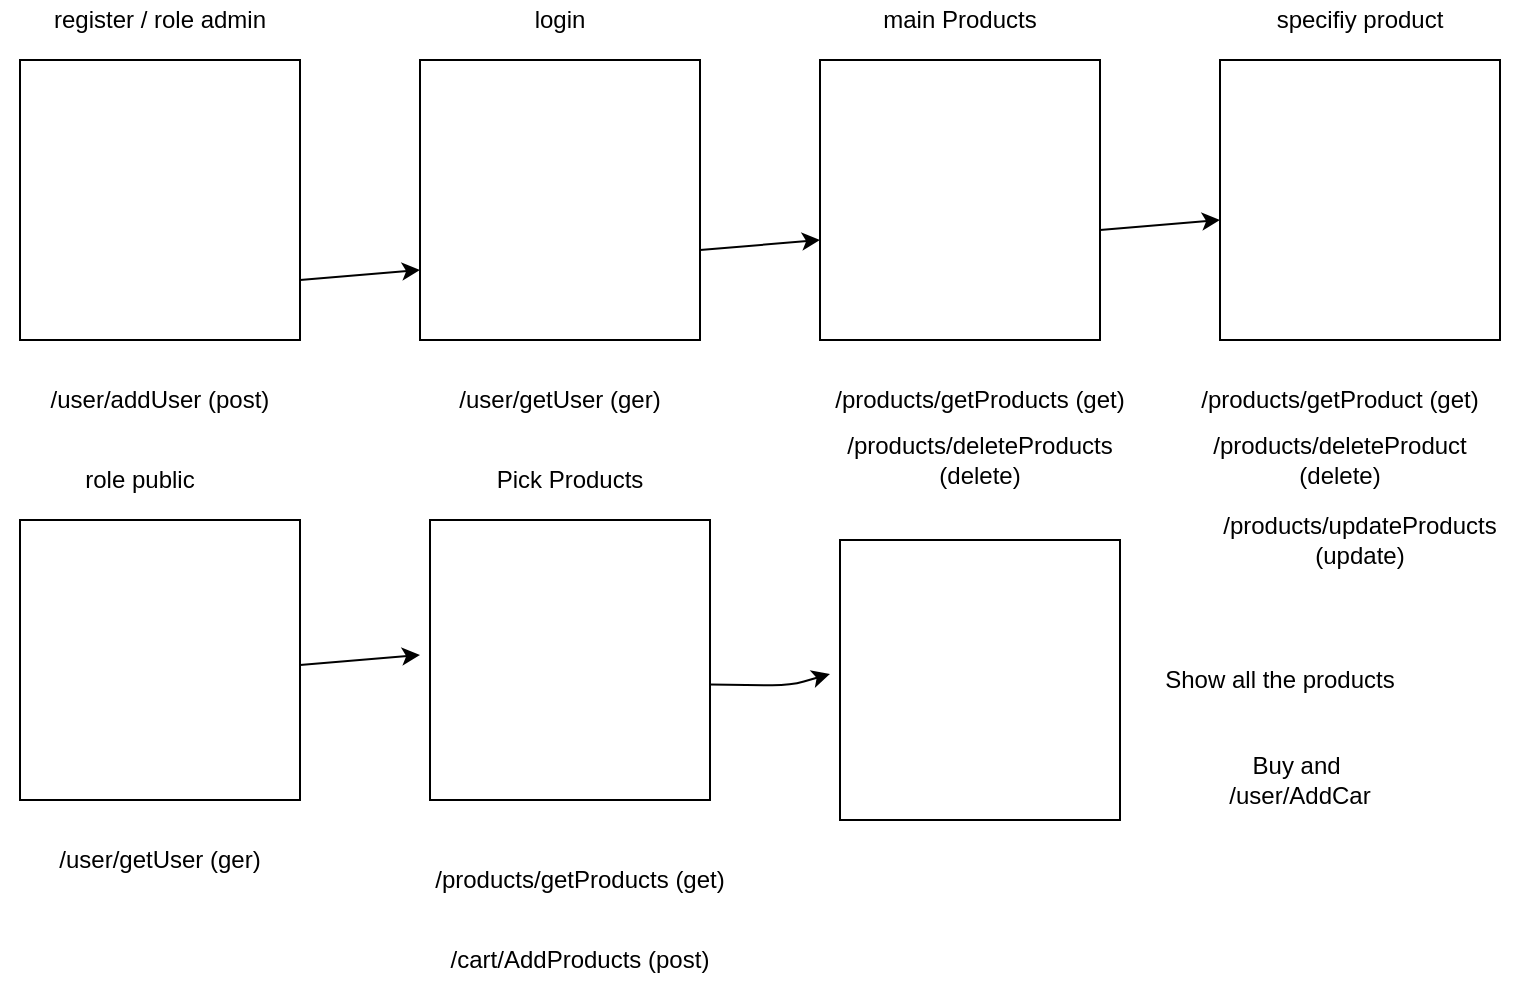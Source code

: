 <mxfile>
    <diagram id="FMHxScqte2jsopdCHD67" name="Page-1">
        <mxGraphModel dx="1168" dy="526" grid="1" gridSize="10" guides="1" tooltips="1" connect="1" arrows="1" fold="1" page="1" pageScale="1" pageWidth="850" pageHeight="1100" math="0" shadow="0">
            <root>
                <mxCell id="0"/>
                <mxCell id="1" parent="0"/>
                <mxCell id="2" value="" style="whiteSpace=wrap;html=1;aspect=fixed;" vertex="1" parent="1">
                    <mxGeometry x="80" y="80" width="140" height="140" as="geometry"/>
                </mxCell>
                <mxCell id="3" value="" style="whiteSpace=wrap;html=1;aspect=fixed;" vertex="1" parent="1">
                    <mxGeometry x="280" y="80" width="140" height="140" as="geometry"/>
                </mxCell>
                <mxCell id="5" value="register / role admin" style="text;html=1;strokeColor=none;fillColor=none;align=center;verticalAlign=middle;whiteSpace=wrap;rounded=0;" vertex="1" parent="1">
                    <mxGeometry x="80" y="50" width="140" height="20" as="geometry"/>
                </mxCell>
                <mxCell id="6" value="login" style="text;html=1;strokeColor=none;fillColor=none;align=center;verticalAlign=middle;whiteSpace=wrap;rounded=0;" vertex="1" parent="1">
                    <mxGeometry x="280" y="50" width="140" height="20" as="geometry"/>
                </mxCell>
                <mxCell id="7" value="/user/addUser (post)" style="text;html=1;strokeColor=none;fillColor=none;align=center;verticalAlign=middle;whiteSpace=wrap;rounded=0;" vertex="1" parent="1">
                    <mxGeometry x="80" y="240" width="140" height="20" as="geometry"/>
                </mxCell>
                <mxCell id="8" value="/user/getUser (ger)" style="text;html=1;strokeColor=none;fillColor=none;align=center;verticalAlign=middle;whiteSpace=wrap;rounded=0;" vertex="1" parent="1">
                    <mxGeometry x="280" y="240" width="140" height="20" as="geometry"/>
                </mxCell>
                <mxCell id="10" value="" style="endArrow=classic;html=1;entryX=0;entryY=0.75;entryDx=0;entryDy=0;" edge="1" parent="1" target="3">
                    <mxGeometry width="50" height="50" relative="1" as="geometry">
                        <mxPoint x="220" y="190" as="sourcePoint"/>
                        <mxPoint x="270" y="140" as="targetPoint"/>
                    </mxGeometry>
                </mxCell>
                <mxCell id="11" value="" style="whiteSpace=wrap;html=1;aspect=fixed;" vertex="1" parent="1">
                    <mxGeometry x="480" y="80" width="140" height="140" as="geometry"/>
                </mxCell>
                <mxCell id="12" value="/products/getProducts (get)" style="text;html=1;strokeColor=none;fillColor=none;align=center;verticalAlign=middle;whiteSpace=wrap;rounded=0;" vertex="1" parent="1">
                    <mxGeometry x="480" y="240" width="160" height="20" as="geometry"/>
                </mxCell>
                <mxCell id="13" value="/products/deleteProducts (delete)" style="text;html=1;strokeColor=none;fillColor=none;align=center;verticalAlign=middle;whiteSpace=wrap;rounded=0;" vertex="1" parent="1">
                    <mxGeometry x="480" y="270" width="160" height="20" as="geometry"/>
                </mxCell>
                <mxCell id="15" value="main Products" style="text;html=1;strokeColor=none;fillColor=none;align=center;verticalAlign=middle;whiteSpace=wrap;rounded=0;" vertex="1" parent="1">
                    <mxGeometry x="480" y="50" width="140" height="20" as="geometry"/>
                </mxCell>
                <mxCell id="16" value="" style="endArrow=classic;html=1;entryX=0;entryY=0.75;entryDx=0;entryDy=0;" edge="1" parent="1">
                    <mxGeometry width="50" height="50" relative="1" as="geometry">
                        <mxPoint x="420" y="175" as="sourcePoint"/>
                        <mxPoint x="480" y="170" as="targetPoint"/>
                    </mxGeometry>
                </mxCell>
                <mxCell id="17" value="" style="whiteSpace=wrap;html=1;aspect=fixed;" vertex="1" parent="1">
                    <mxGeometry x="680" y="80" width="140" height="140" as="geometry"/>
                </mxCell>
                <mxCell id="18" value="" style="endArrow=classic;html=1;entryX=0;entryY=0.75;entryDx=0;entryDy=0;" edge="1" parent="1">
                    <mxGeometry width="50" height="50" relative="1" as="geometry">
                        <mxPoint x="620" y="165" as="sourcePoint"/>
                        <mxPoint x="680" y="160" as="targetPoint"/>
                    </mxGeometry>
                </mxCell>
                <mxCell id="19" value="specifiy product" style="text;html=1;strokeColor=none;fillColor=none;align=center;verticalAlign=middle;whiteSpace=wrap;rounded=0;" vertex="1" parent="1">
                    <mxGeometry x="680" y="50" width="140" height="20" as="geometry"/>
                </mxCell>
                <mxCell id="20" value="/products/getProduct (get)" style="text;html=1;strokeColor=none;fillColor=none;align=center;verticalAlign=middle;whiteSpace=wrap;rounded=0;" vertex="1" parent="1">
                    <mxGeometry x="660" y="240" width="160" height="20" as="geometry"/>
                </mxCell>
                <mxCell id="21" value="/products/deleteProduct (delete)" style="text;html=1;strokeColor=none;fillColor=none;align=center;verticalAlign=middle;whiteSpace=wrap;rounded=0;" vertex="1" parent="1">
                    <mxGeometry x="660" y="270" width="160" height="20" as="geometry"/>
                </mxCell>
                <mxCell id="22" value="/products/updateProducts (update)" style="text;html=1;strokeColor=none;fillColor=none;align=center;verticalAlign=middle;whiteSpace=wrap;rounded=0;" vertex="1" parent="1">
                    <mxGeometry x="670" y="310" width="160" height="20" as="geometry"/>
                </mxCell>
                <mxCell id="23" value="" style="whiteSpace=wrap;html=1;aspect=fixed;" vertex="1" parent="1">
                    <mxGeometry x="80" y="310" width="140" height="140" as="geometry"/>
                </mxCell>
                <mxCell id="25" value="role public" style="text;html=1;strokeColor=none;fillColor=none;align=center;verticalAlign=middle;whiteSpace=wrap;rounded=0;" vertex="1" parent="1">
                    <mxGeometry x="70" y="280" width="140" height="20" as="geometry"/>
                </mxCell>
                <mxCell id="26" value="" style="whiteSpace=wrap;html=1;aspect=fixed;" vertex="1" parent="1">
                    <mxGeometry x="285" y="310" width="140" height="140" as="geometry"/>
                </mxCell>
                <mxCell id="27" value="/user/getUser (ger)" style="text;html=1;strokeColor=none;fillColor=none;align=center;verticalAlign=middle;whiteSpace=wrap;rounded=0;" vertex="1" parent="1">
                    <mxGeometry x="80" y="470" width="140" height="20" as="geometry"/>
                </mxCell>
                <mxCell id="28" value="" style="endArrow=classic;html=1;entryX=0;entryY=0.75;entryDx=0;entryDy=0;" edge="1" parent="1">
                    <mxGeometry width="50" height="50" relative="1" as="geometry">
                        <mxPoint x="220" y="382.5" as="sourcePoint"/>
                        <mxPoint x="280" y="377.5" as="targetPoint"/>
                    </mxGeometry>
                </mxCell>
                <mxCell id="29" value="Pick Products" style="text;html=1;strokeColor=none;fillColor=none;align=center;verticalAlign=middle;whiteSpace=wrap;rounded=0;" vertex="1" parent="1">
                    <mxGeometry x="285" y="280" width="140" height="20" as="geometry"/>
                </mxCell>
                <mxCell id="31" value="/products/getProducts (get)" style="text;html=1;strokeColor=none;fillColor=none;align=center;verticalAlign=middle;whiteSpace=wrap;rounded=0;" vertex="1" parent="1">
                    <mxGeometry x="280" y="480" width="160" height="20" as="geometry"/>
                </mxCell>
                <mxCell id="32" value="/cart/AddProducts (post)" style="text;html=1;strokeColor=none;fillColor=none;align=center;verticalAlign=middle;whiteSpace=wrap;rounded=0;" vertex="1" parent="1">
                    <mxGeometry x="280" y="520" width="160" height="20" as="geometry"/>
                </mxCell>
                <mxCell id="34" value="" style="whiteSpace=wrap;html=1;aspect=fixed;" vertex="1" parent="1">
                    <mxGeometry x="490" y="320" width="140" height="140" as="geometry"/>
                </mxCell>
                <mxCell id="35" value="" style="endArrow=classic;html=1;" edge="1" parent="1">
                    <mxGeometry width="50" height="50" relative="1" as="geometry">
                        <mxPoint x="425" y="392.25" as="sourcePoint"/>
                        <mxPoint x="485" y="387" as="targetPoint"/>
                        <Array as="points">
                            <mxPoint x="465" y="392.75"/>
                        </Array>
                    </mxGeometry>
                </mxCell>
                <mxCell id="36" value="Show all the products" style="text;html=1;strokeColor=none;fillColor=none;align=center;verticalAlign=middle;whiteSpace=wrap;rounded=0;" vertex="1" parent="1">
                    <mxGeometry x="640" y="380" width="140" height="20" as="geometry"/>
                </mxCell>
                <mxCell id="37" value="Buy and&amp;nbsp;&lt;br&gt;/user/AddCar" style="text;html=1;strokeColor=none;fillColor=none;align=center;verticalAlign=middle;whiteSpace=wrap;rounded=0;" vertex="1" parent="1">
                    <mxGeometry x="650" y="430" width="140" height="20" as="geometry"/>
                </mxCell>
            </root>
        </mxGraphModel>
    </diagram>
</mxfile>